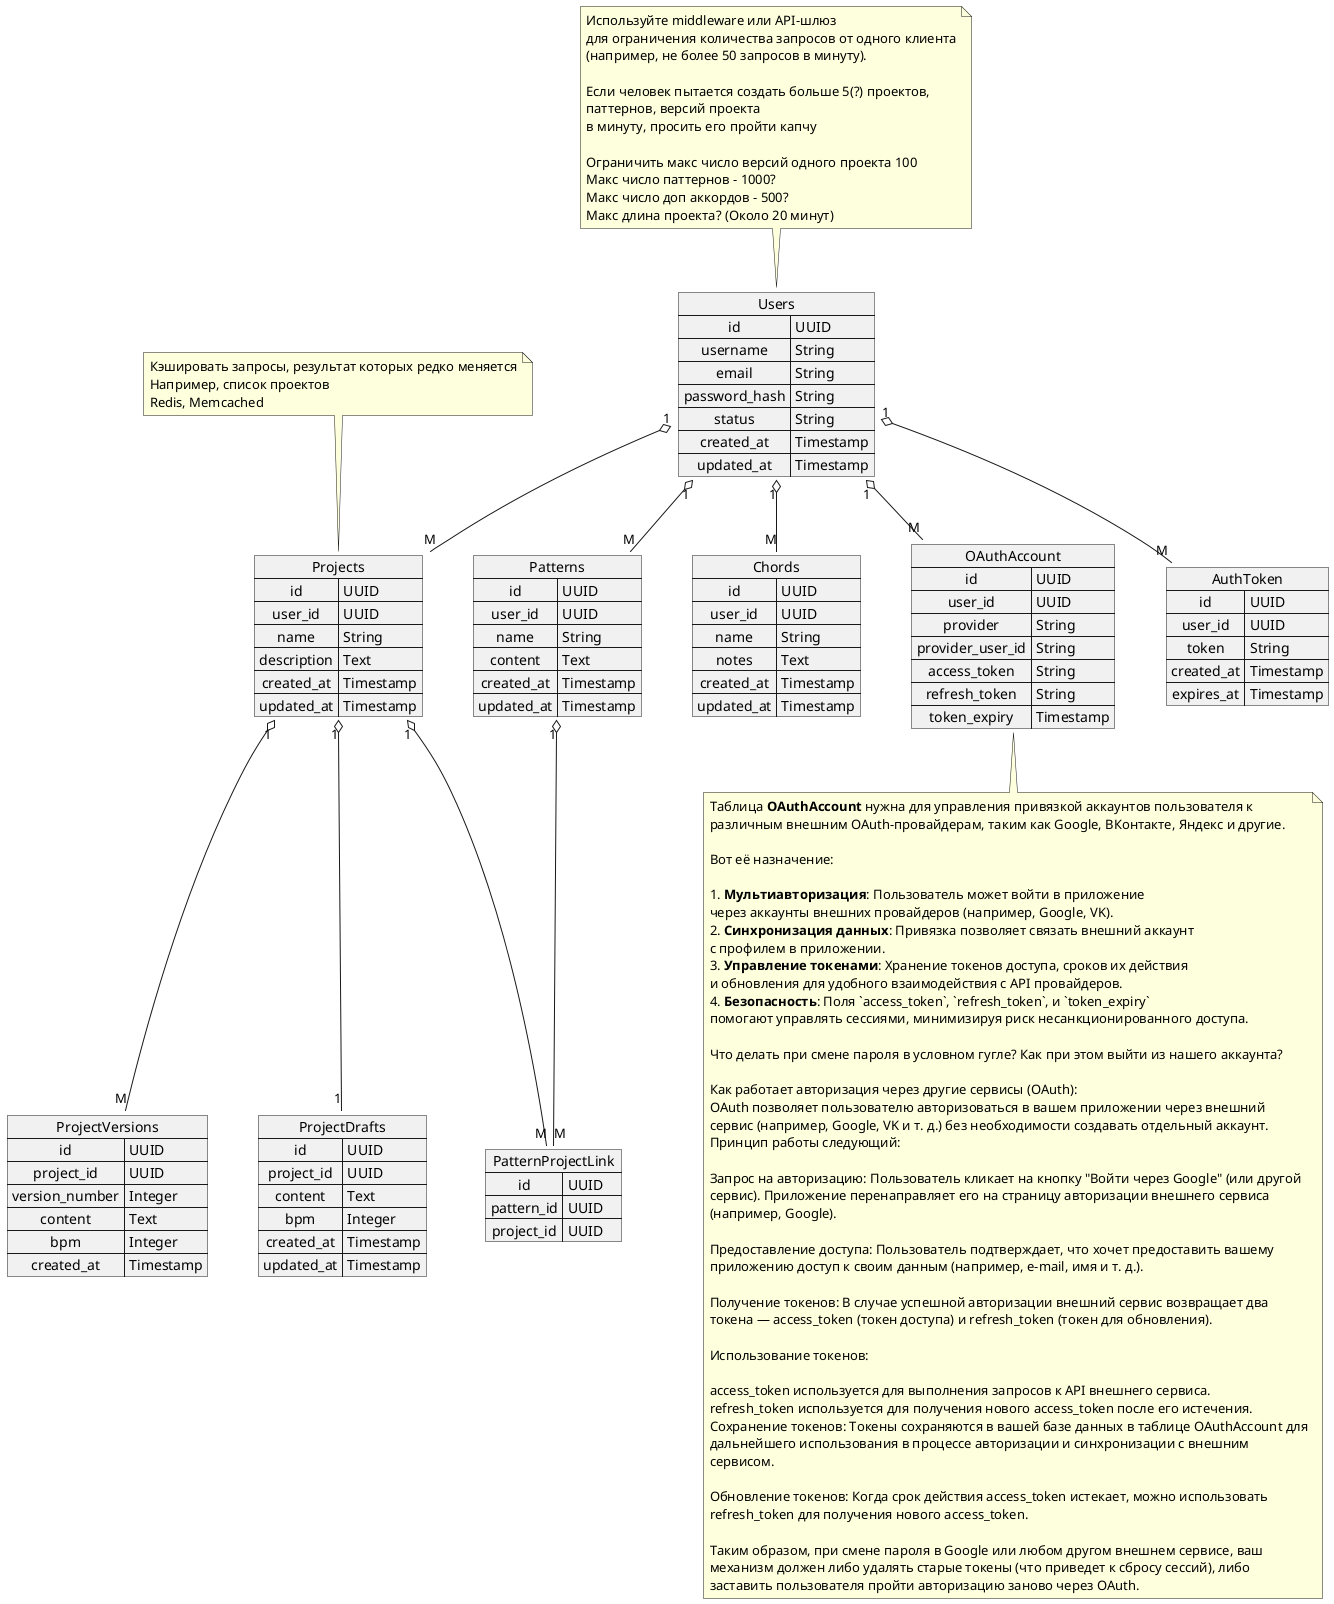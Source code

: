 @startuml

<style>
note {
    MaximumWidth 600
}
</style>


map "Users" as Users {
    id => UUID
    username => String
    email => String
    password_hash => String
    status => String
    created_at => Timestamp
    updated_at => Timestamp
}

note top
Используйте middleware или API-шлюз
для ограничения количества запросов от одного клиента
(например, не более 50 запросов в минуту).

Если человек пытается создать больше 5(?) проектов,
паттернов, версий проекта
в минуту, просить его пройти капчу

Ограничить макс число версий одного проекта 100
Макс число паттернов - 1000?
Макс число доп аккордов - 500?
Макс длина проекта? (Около 20 минут)
end note

map "Projects" as Projects {
    id => UUID
    user_id => UUID
    name => String
    description => Text
    created_at => Timestamp
    updated_at => Timestamp
}

note top
Кэшировать запросы, результат которых редко меняется
Например, список проектов
Redis, Memcached
end note

map "Patterns" as Patterns {
    id => UUID
    user_id => UUID
    name => String
    content => Text
    created_at => Timestamp
    updated_at => Timestamp
}

map "Chords" as Chords {
    id => UUID
    user_id => UUID
    name => String
    notes => Text
    created_at => Timestamp
    updated_at => Timestamp
}


map "OAuthAccount" as OAuthAccount {
    id => UUID
    user_id => UUID
    provider => String
    provider_user_id => String
    access_token => String
    refresh_token => String
    token_expiry => Timestamp
}


note bottom
Таблица **OAuthAccount** нужна для управления привязкой аккаунтов пользователя к различным внешним OAuth-провайдерам, таким как Google, ВКонтакте, Яндекс и другие.

Вот её назначение:

1. **Мультиавторизация**: Пользователь может войти в приложение
через аккаунты внешних провайдеров (например, Google, VK).
2. **Синхронизация данных**: Привязка позволяет связать внешний аккаунт
с профилем в приложении.
3. **Управление токенами**: Хранение токенов доступа, сроков их действия
и обновления для удобного взаимодействия с API провайдеров.
4. **Безопасность**: Поля `access_token`, `refresh_token`, и `token_expiry`
помогают управлять сессиями, минимизируя риск несанкционированного доступа.

Что делать при смене пароля в условном гугле? Как при этом выйти из нашего аккаунта?

Как работает авторизация через другие сервисы (OAuth):
OAuth позволяет пользователю авторизоваться в вашем приложении через внешний сервис (например, Google, VK и т. д.) без необходимости создавать отдельный аккаунт. Принцип работы следующий:

Запрос на авторизацию: Пользователь кликает на кнопку "Войти через Google" (или другой сервис). Приложение перенаправляет его на страницу авторизации внешнего сервиса (например, Google).

Предоставление доступа: Пользователь подтверждает, что хочет предоставить вашему приложению доступ к своим данным (например, e-mail, имя и т. д.).

Получение токенов: В случае успешной авторизации внешний сервис возвращает два токена — access_token (токен доступа) и refresh_token (токен для обновления).

Использование токенов:

access_token используется для выполнения запросов к API внешнего сервиса.
refresh_token используется для получения нового access_token после его истечения.
Сохранение токенов: Токены сохраняются в вашей базе данных в таблице OAuthAccount для дальнейшего использования в процессе авторизации и синхронизации с внешним сервисом.

Обновление токенов: Когда срок действия access_token истекает, можно использовать refresh_token для получения нового access_token.

Таким образом, при смене пароля в Google или любом другом внешнем сервисе, ваш механизм должен либо удалять старые токены (что приведет к сбросу сессий), либо заставить пользователя пройти авторизацию заново через OAuth.
end note

map "AuthToken" as AuthToken {
    id => UUID
    user_id => UUID
    token => String
    created_at => Timestamp
    expires_at => Timestamp
}

' Хранение версий проектов
map "ProjectVersions" as ProjectVersions {
    id => UUID
    project_id => UUID
    version_number => Integer
    content => Text
    bpm => Integer
    created_at => Timestamp
}


map "PatternProjectLink" as PatternProjectLink {
    id => UUID
    pattern_id => UUID
    project_id => UUID
}

map "ProjectDrafts" as ProjectDrafts {
    id => UUID
    project_id => UUID
    content => Text
    bpm => Integer
    created_at => Timestamp
    updated_at => Timestamp
}


Users "1" o-- "M" Projects
Users "1" o-- "M" Chords
Users "1" o-- "M" OAuthAccount
Users "1" o-- "M" AuthToken
Users "1" o-- "M" Patterns
Projects "1" o-- "M" ProjectVersions
Projects "1" o-- "1" ProjectDrafts
Patterns "1" o-- "M" PatternProjectLink
Projects "1" o-- "M" PatternProjectLink
@enduml
